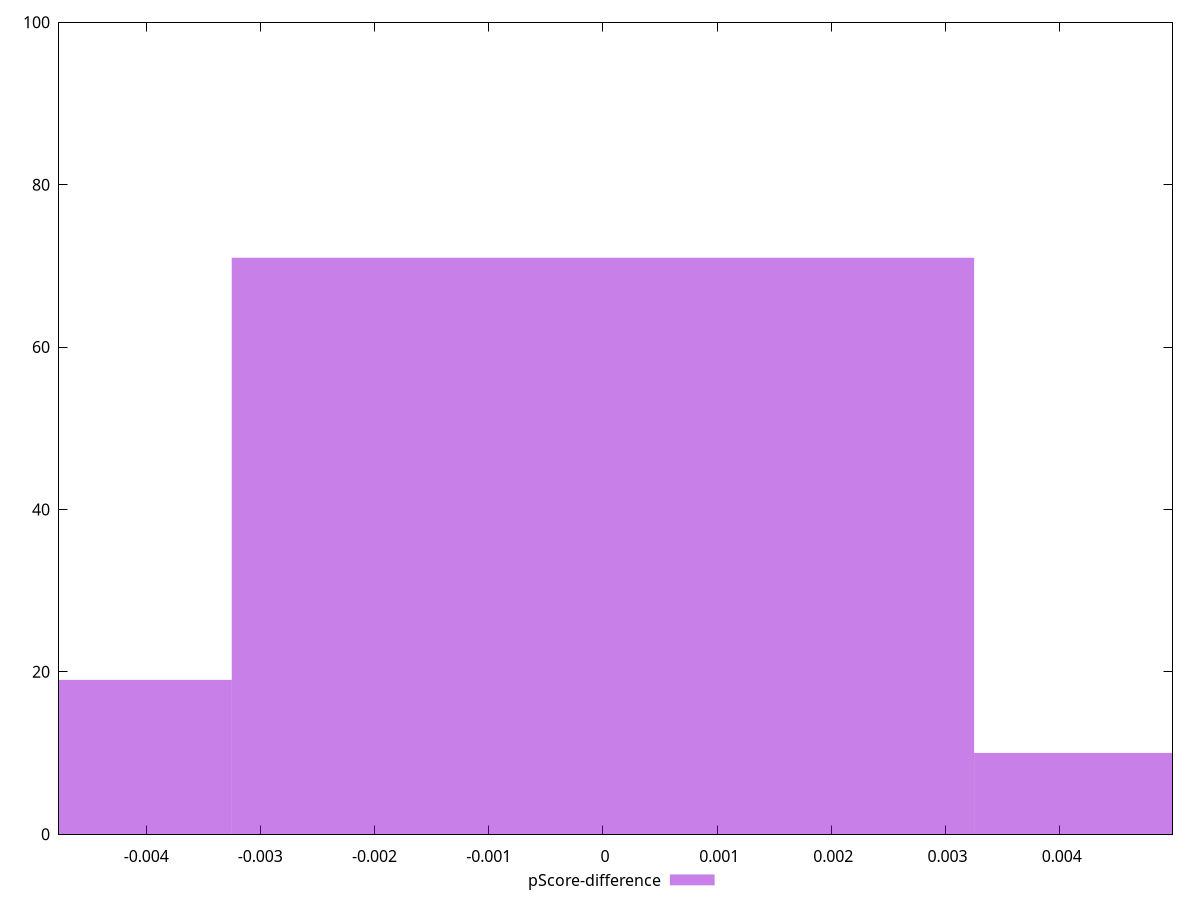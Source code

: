 reset

$pScoreDifference <<EOF
-0.00650072094214815 19
0.00650072094214815 10
0 71
EOF

set key outside below
set boxwidth 0.00650072094214815
set xrange [-0.004762987835318144:0.004987318545867869]
set yrange [0:100]
set trange [0:100]
set style fill transparent solid 0.5 noborder
set terminal svg size 640, 490 enhanced background rgb 'white'
set output "reports/report_00030_2021-02-24T20-42-31.540Z/bootup-time/samples/music/pScore-difference/histogram.svg"

plot $pScoreDifference title "pScore-difference" with boxes

reset
